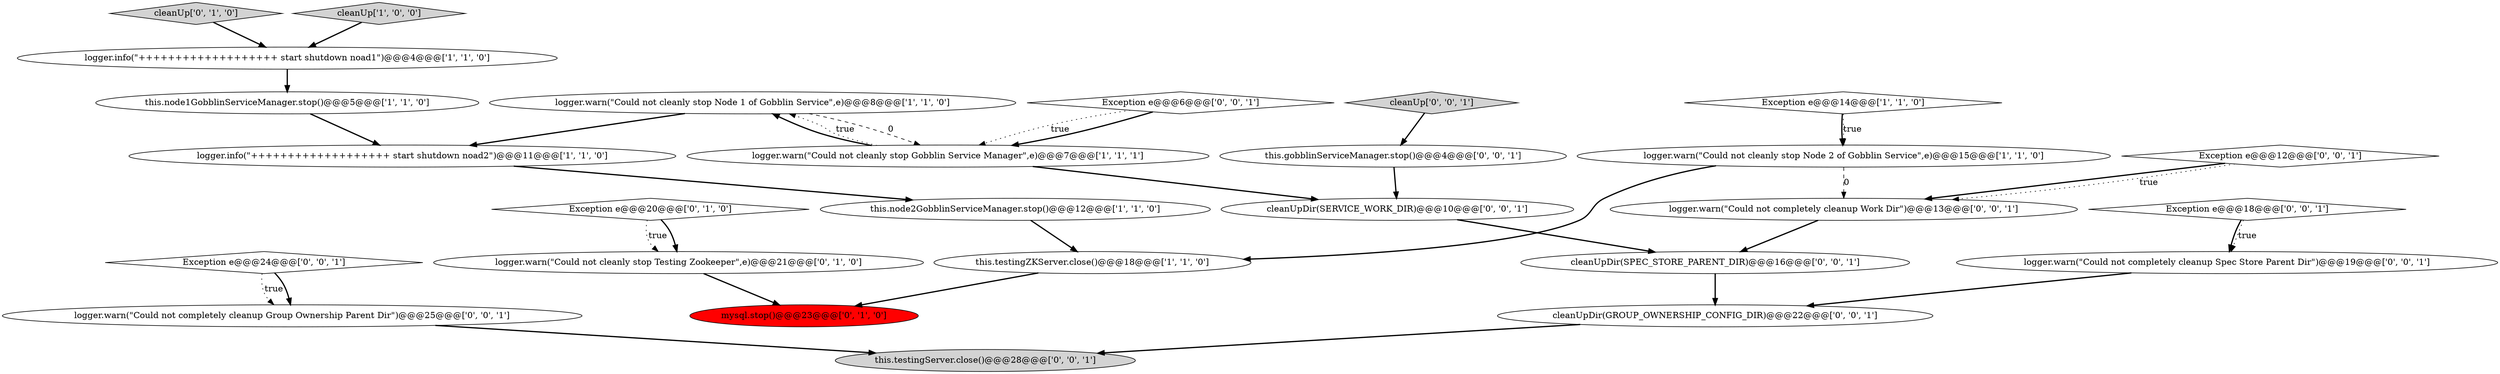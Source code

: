 digraph {
20 [style = filled, label = "cleanUpDir(SERVICE_WORK_DIR)@@@10@@@['0', '0', '1']", fillcolor = white, shape = ellipse image = "AAA0AAABBB3BBB"];
14 [style = filled, label = "logger.warn(\"Could not completely cleanup Spec Store Parent Dir\")@@@19@@@['0', '0', '1']", fillcolor = white, shape = ellipse image = "AAA0AAABBB3BBB"];
4 [style = filled, label = "logger.warn(\"Could not cleanly stop Node 1 of Gobblin Service\",e)@@@8@@@['1', '1', '0']", fillcolor = white, shape = ellipse image = "AAA0AAABBB1BBB"];
5 [style = filled, label = "logger.info(\"+++++++++++++++++++ start shutdown noad2\")@@@11@@@['1', '1', '0']", fillcolor = white, shape = ellipse image = "AAA0AAABBB1BBB"];
7 [style = filled, label = "this.node1GobblinServiceManager.stop()@@@5@@@['1', '1', '0']", fillcolor = white, shape = ellipse image = "AAA0AAABBB1BBB"];
3 [style = filled, label = "logger.warn(\"Could not cleanly stop Node 2 of Gobblin Service\",e)@@@15@@@['1', '1', '0']", fillcolor = white, shape = ellipse image = "AAA0AAABBB1BBB"];
15 [style = filled, label = "cleanUpDir(SPEC_STORE_PARENT_DIR)@@@16@@@['0', '0', '1']", fillcolor = white, shape = ellipse image = "AAA0AAABBB3BBB"];
10 [style = filled, label = "logger.warn(\"Could not cleanly stop Testing Zookeeper\",e)@@@21@@@['0', '1', '0']", fillcolor = white, shape = ellipse image = "AAA0AAABBB2BBB"];
16 [style = filled, label = "Exception e@@@18@@@['0', '0', '1']", fillcolor = white, shape = diamond image = "AAA0AAABBB3BBB"];
23 [style = filled, label = "this.gobblinServiceManager.stop()@@@4@@@['0', '0', '1']", fillcolor = white, shape = ellipse image = "AAA0AAABBB3BBB"];
22 [style = filled, label = "Exception e@@@24@@@['0', '0', '1']", fillcolor = white, shape = diamond image = "AAA0AAABBB3BBB"];
25 [style = filled, label = "this.testingServer.close()@@@28@@@['0', '0', '1']", fillcolor = lightgray, shape = ellipse image = "AAA0AAABBB3BBB"];
6 [style = filled, label = "this.node2GobblinServiceManager.stop()@@@12@@@['1', '1', '0']", fillcolor = white, shape = ellipse image = "AAA0AAABBB1BBB"];
17 [style = filled, label = "cleanUpDir(GROUP_OWNERSHIP_CONFIG_DIR)@@@22@@@['0', '0', '1']", fillcolor = white, shape = ellipse image = "AAA0AAABBB3BBB"];
18 [style = filled, label = "Exception e@@@12@@@['0', '0', '1']", fillcolor = white, shape = diamond image = "AAA0AAABBB3BBB"];
24 [style = filled, label = "logger.warn(\"Could not completely cleanup Group Ownership Parent Dir\")@@@25@@@['0', '0', '1']", fillcolor = white, shape = ellipse image = "AAA0AAABBB3BBB"];
9 [style = filled, label = "this.testingZKServer.close()@@@18@@@['1', '1', '0']", fillcolor = white, shape = ellipse image = "AAA0AAABBB1BBB"];
8 [style = filled, label = "Exception e@@@14@@@['1', '1', '0']", fillcolor = white, shape = diamond image = "AAA0AAABBB1BBB"];
11 [style = filled, label = "cleanUp['0', '1', '0']", fillcolor = lightgray, shape = diamond image = "AAA0AAABBB2BBB"];
2 [style = filled, label = "cleanUp['1', '0', '0']", fillcolor = lightgray, shape = diamond image = "AAA0AAABBB1BBB"];
19 [style = filled, label = "cleanUp['0', '0', '1']", fillcolor = lightgray, shape = diamond image = "AAA0AAABBB3BBB"];
26 [style = filled, label = "logger.warn(\"Could not completely cleanup Work Dir\")@@@13@@@['0', '0', '1']", fillcolor = white, shape = ellipse image = "AAA0AAABBB3BBB"];
0 [style = filled, label = "logger.info(\"+++++++++++++++++++ start shutdown noad1\")@@@4@@@['1', '1', '0']", fillcolor = white, shape = ellipse image = "AAA0AAABBB1BBB"];
1 [style = filled, label = "logger.warn(\"Could not cleanly stop Gobblin Service Manager\",e)@@@7@@@['1', '1', '1']", fillcolor = white, shape = ellipse image = "AAA0AAABBB1BBB"];
12 [style = filled, label = "Exception e@@@20@@@['0', '1', '0']", fillcolor = white, shape = diamond image = "AAA0AAABBB2BBB"];
21 [style = filled, label = "Exception e@@@6@@@['0', '0', '1']", fillcolor = white, shape = diamond image = "AAA0AAABBB3BBB"];
13 [style = filled, label = "mysql.stop()@@@23@@@['0', '1', '0']", fillcolor = red, shape = ellipse image = "AAA1AAABBB2BBB"];
17->25 [style = bold, label=""];
4->1 [style = dashed, label="0"];
1->4 [style = bold, label=""];
23->20 [style = bold, label=""];
3->26 [style = dashed, label="0"];
21->1 [style = dotted, label="true"];
18->26 [style = bold, label=""];
8->3 [style = bold, label=""];
1->20 [style = bold, label=""];
14->17 [style = bold, label=""];
1->4 [style = dotted, label="true"];
22->24 [style = dotted, label="true"];
8->3 [style = dotted, label="true"];
0->7 [style = bold, label=""];
3->9 [style = bold, label=""];
15->17 [style = bold, label=""];
7->5 [style = bold, label=""];
2->0 [style = bold, label=""];
12->10 [style = bold, label=""];
11->0 [style = bold, label=""];
5->6 [style = bold, label=""];
12->10 [style = dotted, label="true"];
10->13 [style = bold, label=""];
18->26 [style = dotted, label="true"];
24->25 [style = bold, label=""];
19->23 [style = bold, label=""];
21->1 [style = bold, label=""];
16->14 [style = dotted, label="true"];
26->15 [style = bold, label=""];
16->14 [style = bold, label=""];
22->24 [style = bold, label=""];
6->9 [style = bold, label=""];
20->15 [style = bold, label=""];
4->5 [style = bold, label=""];
9->13 [style = bold, label=""];
}
